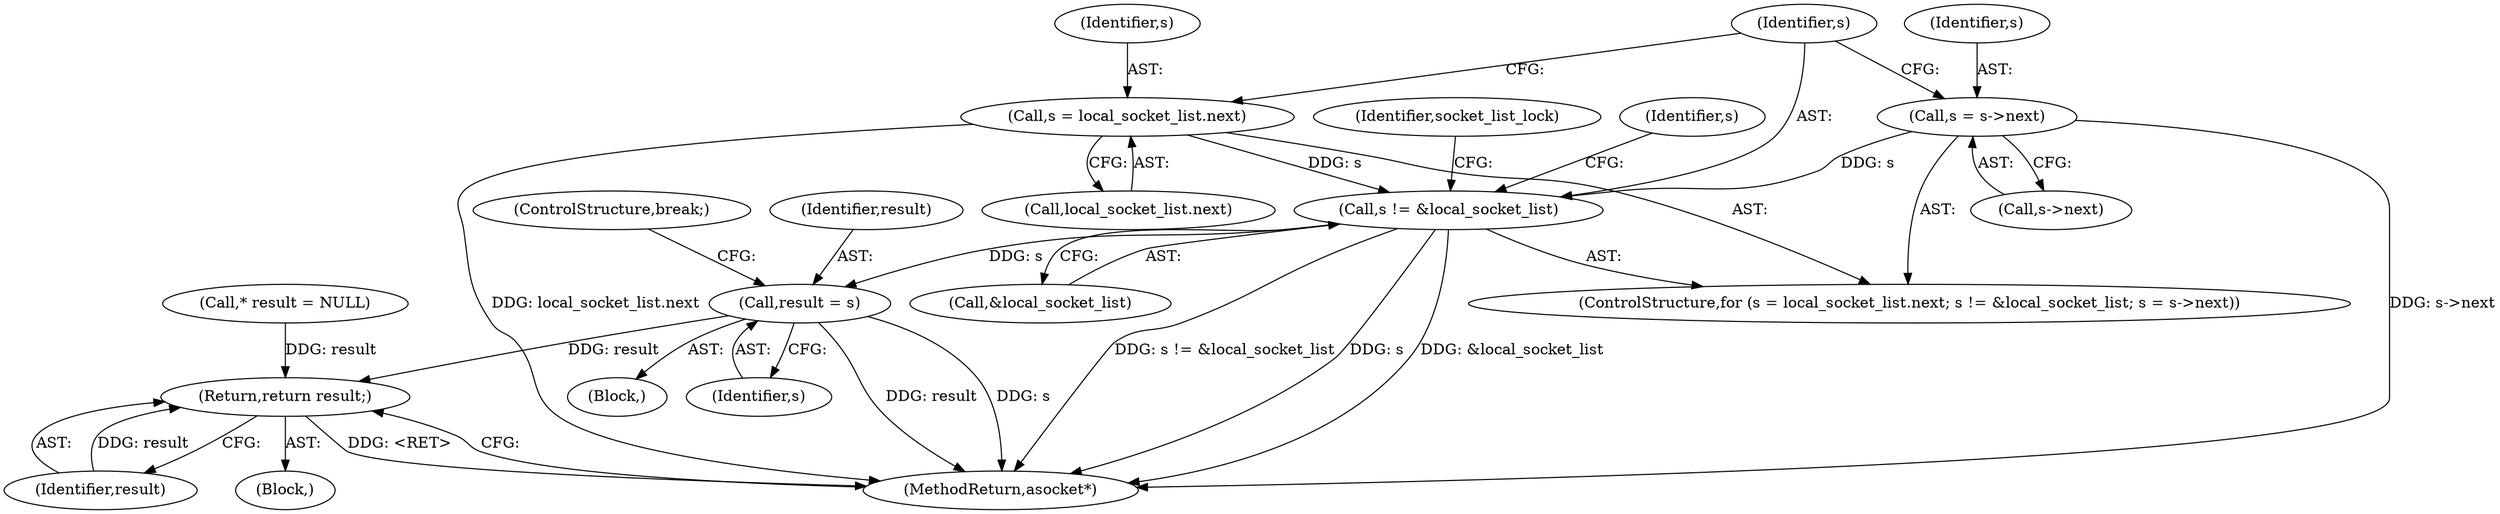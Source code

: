 digraph "0_Android_268068f25673242d1d5130d96202d3288c91b700_0@API" {
"1000118" [label="(Call,s != &local_socket_list)"];
"1000113" [label="(Call,s = local_socket_list.next)"];
"1000122" [label="(Call,s = s->next)"];
"1000153" [label="(Call,result = s)"];
"1000160" [label="(Return,return result;)"];
"1000106" [label="(Call,* result = NULL)"];
"1000112" [label="(ControlStructure,for (s = local_socket_list.next; s != &local_socket_list; s = s->next))"];
"1000122" [label="(Call,s = s->next)"];
"1000113" [label="(Call,s = local_socket_list.next)"];
"1000114" [label="(Identifier,s)"];
"1000152" [label="(Block,)"];
"1000118" [label="(Call,s != &local_socket_list)"];
"1000160" [label="(Return,return result;)"];
"1000154" [label="(Identifier,result)"];
"1000103" [label="(Block,)"];
"1000131" [label="(Identifier,s)"];
"1000115" [label="(Call,local_socket_list.next)"];
"1000162" [label="(MethodReturn,asocket*)"];
"1000153" [label="(Call,result = s)"];
"1000155" [label="(Identifier,s)"];
"1000123" [label="(Identifier,s)"];
"1000161" [label="(Identifier,result)"];
"1000156" [label="(ControlStructure,break;)"];
"1000159" [label="(Identifier,socket_list_lock)"];
"1000120" [label="(Call,&local_socket_list)"];
"1000124" [label="(Call,s->next)"];
"1000119" [label="(Identifier,s)"];
"1000118" -> "1000112"  [label="AST: "];
"1000118" -> "1000120"  [label="CFG: "];
"1000119" -> "1000118"  [label="AST: "];
"1000120" -> "1000118"  [label="AST: "];
"1000131" -> "1000118"  [label="CFG: "];
"1000159" -> "1000118"  [label="CFG: "];
"1000118" -> "1000162"  [label="DDG: s != &local_socket_list"];
"1000118" -> "1000162"  [label="DDG: s"];
"1000118" -> "1000162"  [label="DDG: &local_socket_list"];
"1000113" -> "1000118"  [label="DDG: s"];
"1000122" -> "1000118"  [label="DDG: s"];
"1000118" -> "1000153"  [label="DDG: s"];
"1000113" -> "1000112"  [label="AST: "];
"1000113" -> "1000115"  [label="CFG: "];
"1000114" -> "1000113"  [label="AST: "];
"1000115" -> "1000113"  [label="AST: "];
"1000119" -> "1000113"  [label="CFG: "];
"1000113" -> "1000162"  [label="DDG: local_socket_list.next"];
"1000122" -> "1000112"  [label="AST: "];
"1000122" -> "1000124"  [label="CFG: "];
"1000123" -> "1000122"  [label="AST: "];
"1000124" -> "1000122"  [label="AST: "];
"1000119" -> "1000122"  [label="CFG: "];
"1000122" -> "1000162"  [label="DDG: s->next"];
"1000153" -> "1000152"  [label="AST: "];
"1000153" -> "1000155"  [label="CFG: "];
"1000154" -> "1000153"  [label="AST: "];
"1000155" -> "1000153"  [label="AST: "];
"1000156" -> "1000153"  [label="CFG: "];
"1000153" -> "1000162"  [label="DDG: result"];
"1000153" -> "1000162"  [label="DDG: s"];
"1000153" -> "1000160"  [label="DDG: result"];
"1000160" -> "1000103"  [label="AST: "];
"1000160" -> "1000161"  [label="CFG: "];
"1000161" -> "1000160"  [label="AST: "];
"1000162" -> "1000160"  [label="CFG: "];
"1000160" -> "1000162"  [label="DDG: <RET>"];
"1000161" -> "1000160"  [label="DDG: result"];
"1000106" -> "1000160"  [label="DDG: result"];
}
